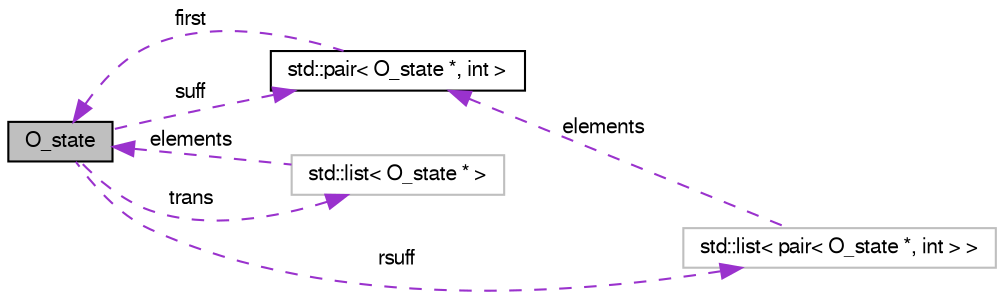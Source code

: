 digraph G
{
  bgcolor="transparent";
  edge [fontname="FreeSans",fontsize="10",labelfontname="FreeSans",labelfontsize="10"];
  node [fontname="FreeSans",fontsize="10",shape=record];
  rankdir=LR;
  Node1 [label="O_state",height=0.2,width=0.4,color="black", fillcolor="grey75", style="filled" fontcolor="black"];
  Node2 -> Node1 [dir=back,color="darkorchid3",fontsize="10",style="dashed",label="rsuff",fontname="FreeSans"];
  Node2 [label="std::list\< pair\< O_state *, int \> \>",height=0.2,width=0.4,color="grey75"];
  Node3 -> Node2 [dir=back,color="darkorchid3",fontsize="10",style="dashed",label="elements",fontname="FreeSans"];
  Node3 [label="std::pair\< O_state *, int \>",height=0.2,width=0.4,color="black",URL="$structstd_1_1pair.html"];
  Node1 -> Node3 [dir=back,color="darkorchid3",fontsize="10",style="dashed",label="first",fontname="FreeSans"];
  Node3 -> Node1 [dir=back,color="darkorchid3",fontsize="10",style="dashed",label="suff",fontname="FreeSans"];
  Node4 -> Node1 [dir=back,color="darkorchid3",fontsize="10",style="dashed",label="trans",fontname="FreeSans"];
  Node4 [label="std::list\< O_state * \>",height=0.2,width=0.4,color="grey75"];
  Node1 -> Node4 [dir=back,color="darkorchid3",fontsize="10",style="dashed",label="elements",fontname="FreeSans"];
}
